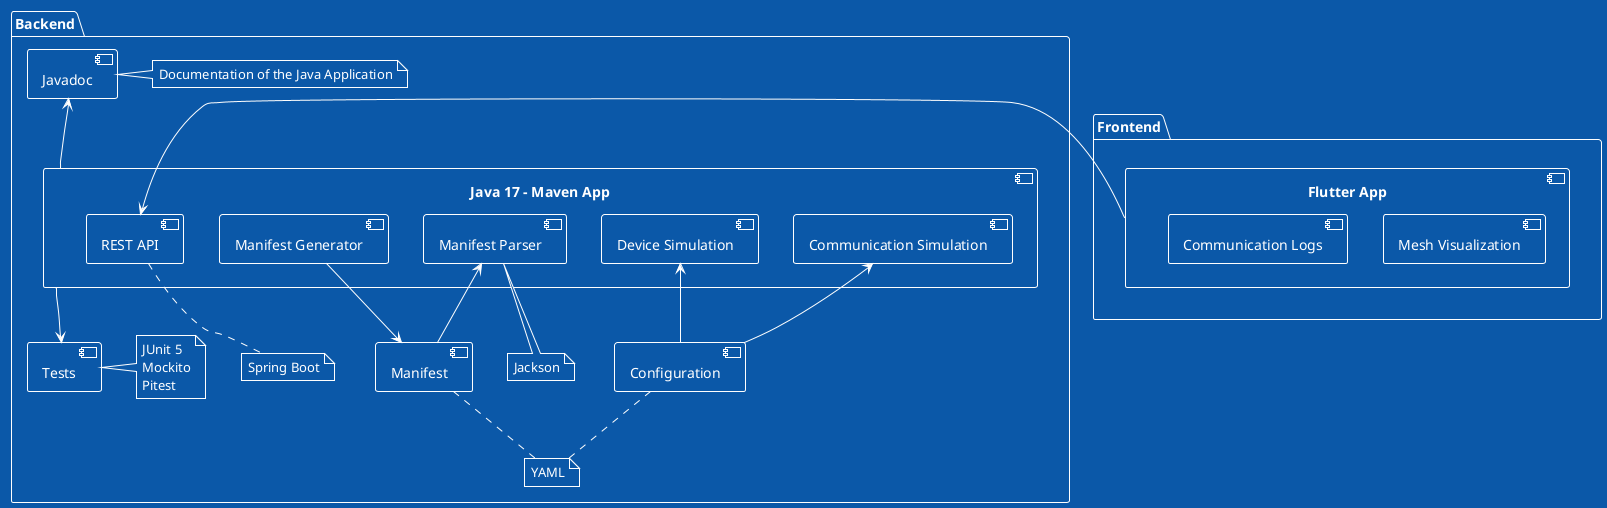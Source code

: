 @startuml architecture_diagram

!theme amiga

hide empty members

package Backend {
    component "Java 17 - Maven App" as JavaApp {
        component "Manifest Parser" as parser
        component "Manifest Generator" as generator
        component "Communication Simulation" as commSim
        component "Device Simulation" as devSim
        component "REST API" as api
    }

    component Javadoc 

    component Configuration

    component Manifest

    component Tests

        
    note as JavaDocNote
        Documentation of the Java Application
    end note

    note as Jack
        Jackson
    end note

    note as yaml
        YAML
    end note

    note as tests
        JUnit 5
        Mockito
        Pitest
    end note

    note as spring
        Spring Boot
    end note
}

package Frontend {
    component "Flutter App" as FlutterApp {
        component "Mesh Visualization"
        component "Communication Logs"
    }
}


Configuration .. yaml
generator -down-> Manifest
Manifest .. yaml
parser .. Jack
Javadoc .right. JavaDocNote
Javadoc <-- JavaApp
Configuration -up-> commSim
Configuration -up-> devSim
Manifest -up-> parser
tests .left. Tests
JavaApp --> Tests
api .down. spring

FlutterApp -left-> api

@enduml